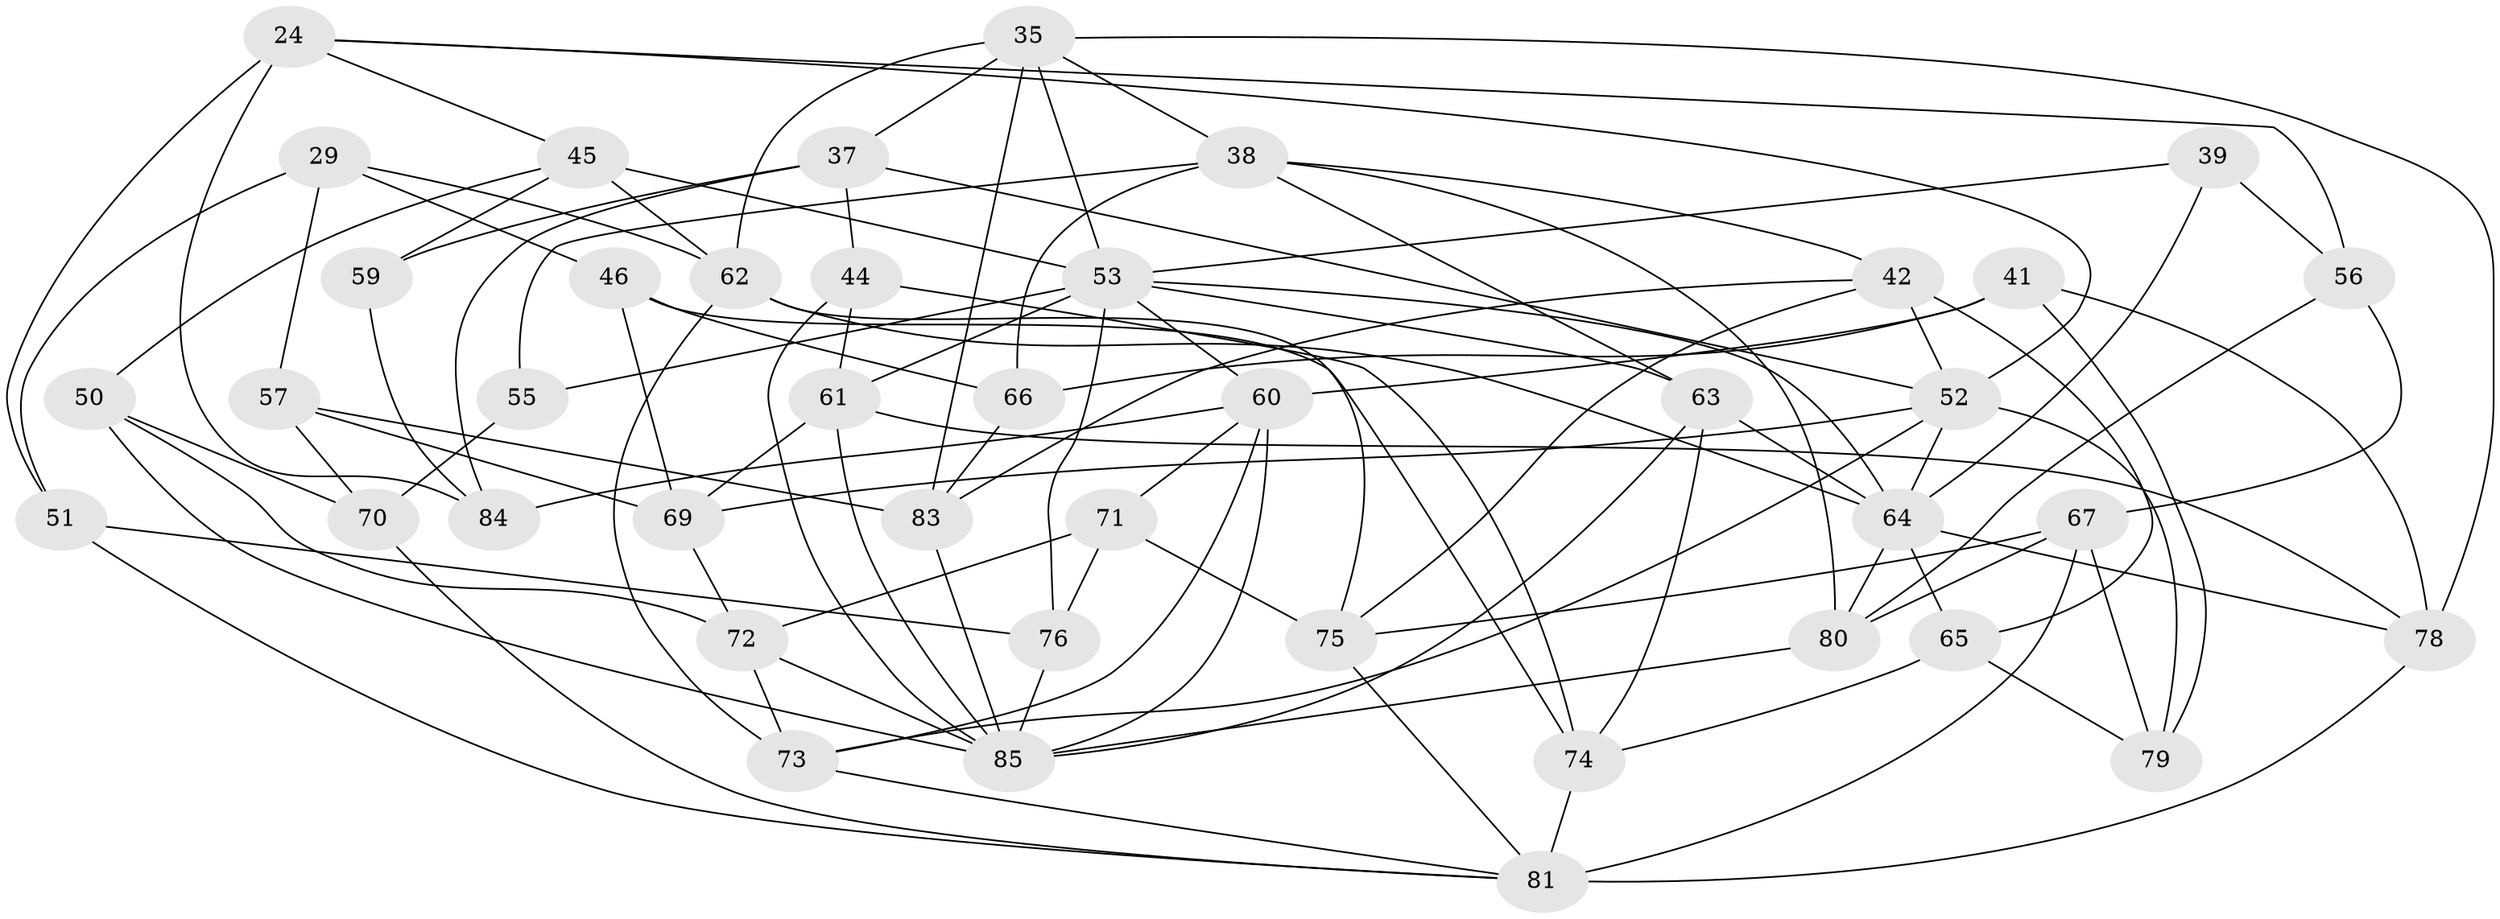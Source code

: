 // original degree distribution, {4: 1.0}
// Generated by graph-tools (version 1.1) at 2025/57/03/09/25 04:57:50]
// undirected, 42 vertices, 104 edges
graph export_dot {
graph [start="1"]
  node [color=gray90,style=filled];
  24 [super="+18"];
  29;
  35 [super="+8+11+14"];
  37 [super="+30"];
  38 [super="+6+10"];
  39;
  41;
  42 [super="+33"];
  44;
  45 [super="+21"];
  46;
  50;
  51;
  52 [super="+17"];
  53 [super="+3+43"];
  55;
  56 [super="+15"];
  57;
  59;
  60 [super="+32"];
  61 [super="+1+36"];
  62 [super="+47"];
  63 [super="+48"];
  64 [super="+5+54+34"];
  65;
  66;
  67 [super="+4"];
  69 [super="+58"];
  70;
  71 [super="+23"];
  72 [super="+7"];
  73 [super="+28"];
  74 [super="+26"];
  75 [super="+49"];
  76;
  78 [super="+13+31"];
  79;
  80 [super="+68"];
  81 [super="+19"];
  83 [super="+40"];
  84 [super="+77"];
  85 [super="+82"];
  24 -- 52;
  24 -- 84 [weight=2];
  24 -- 45;
  24 -- 56;
  24 -- 51;
  29 -- 57;
  29 -- 51;
  29 -- 46;
  29 -- 62;
  35 -- 62 [weight=2];
  35 -- 38 [weight=2];
  35 -- 37;
  35 -- 83 [weight=2];
  35 -- 78 [weight=2];
  35 -- 53;
  37 -- 59 [weight=2];
  37 -- 44;
  37 -- 52;
  37 -- 84;
  38 -- 42;
  38 -- 80;
  38 -- 66;
  38 -- 63 [weight=2];
  38 -- 55;
  39 -- 56 [weight=2];
  39 -- 64;
  39 -- 53;
  41 -- 60;
  41 -- 66;
  41 -- 79;
  41 -- 78;
  42 -- 83;
  42 -- 52 [weight=2];
  42 -- 65;
  42 -- 75;
  44 -- 74;
  44 -- 61;
  44 -- 85;
  45 -- 59;
  45 -- 53 [weight=2];
  45 -- 50;
  45 -- 62;
  46 -- 66;
  46 -- 69;
  46 -- 74;
  50 -- 72;
  50 -- 70;
  50 -- 85;
  51 -- 76;
  51 -- 81;
  52 -- 64;
  52 -- 69;
  52 -- 73;
  52 -- 79;
  53 -- 55 [weight=2];
  53 -- 61 [weight=2];
  53 -- 64;
  53 -- 76;
  53 -- 60;
  53 -- 63;
  55 -- 70;
  56 -- 80;
  56 -- 67 [weight=2];
  57 -- 69;
  57 -- 70;
  57 -- 83;
  59 -- 84;
  60 -- 84 [weight=2];
  60 -- 85 [weight=2];
  60 -- 71;
  60 -- 73;
  61 -- 85;
  61 -- 69 [weight=2];
  61 -- 78 [weight=2];
  62 -- 73 [weight=2];
  62 -- 64;
  62 -- 75;
  63 -- 64;
  63 -- 74;
  63 -- 85;
  64 -- 65;
  64 -- 80 [weight=2];
  64 -- 78 [weight=2];
  65 -- 74;
  65 -- 79;
  66 -- 83;
  67 -- 79;
  67 -- 75;
  67 -- 81;
  67 -- 80;
  69 -- 72;
  70 -- 81;
  71 -- 72 [weight=2];
  71 -- 75 [weight=2];
  71 -- 76;
  72 -- 73;
  72 -- 85;
  73 -- 81;
  74 -- 81 [weight=2];
  75 -- 81;
  76 -- 85;
  78 -- 81;
  80 -- 85;
  83 -- 85;
}
